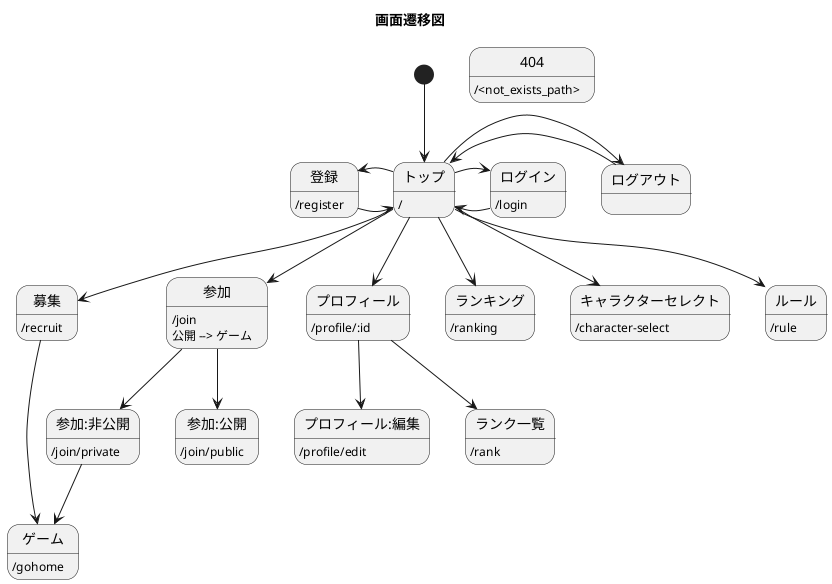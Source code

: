 @startuml

title 画面遷移図


トップ: /
登録: /register
ログイン: /login
募集: /recruit
参加: /join
プロフィール: /profile/:id
ランキング: /ranking
キャラクターセレクト: /character-select
ルール: /rule
"参加:非公開": /join/private
"参加:公開": /join/public
"プロフィール:編集": /profile/edit
ランク一覧: /rank
ゲーム: /gohome
404: /<not_exists_path>

[*] --> トップ
登録 -> トップ
トップ -> 登録
ログイン -> トップ
トップ -> ログイン
ログアウト -> トップ
トップ -> ログアウト

トップ --> 募集
トップ --> 参加
トップ --> プロフィール
トップ --> ランキング
トップ --> キャラクターセレクト
トップ --> ルール

募集 ---> ゲーム

参加 --> 参加:非公開
参加 --> 参加:公開

プロフィール --> プロフィール:編集
プロフィール --> ランク一覧

参加:非公開 --> ゲーム
参加: 公開 --> ゲーム

@enduml